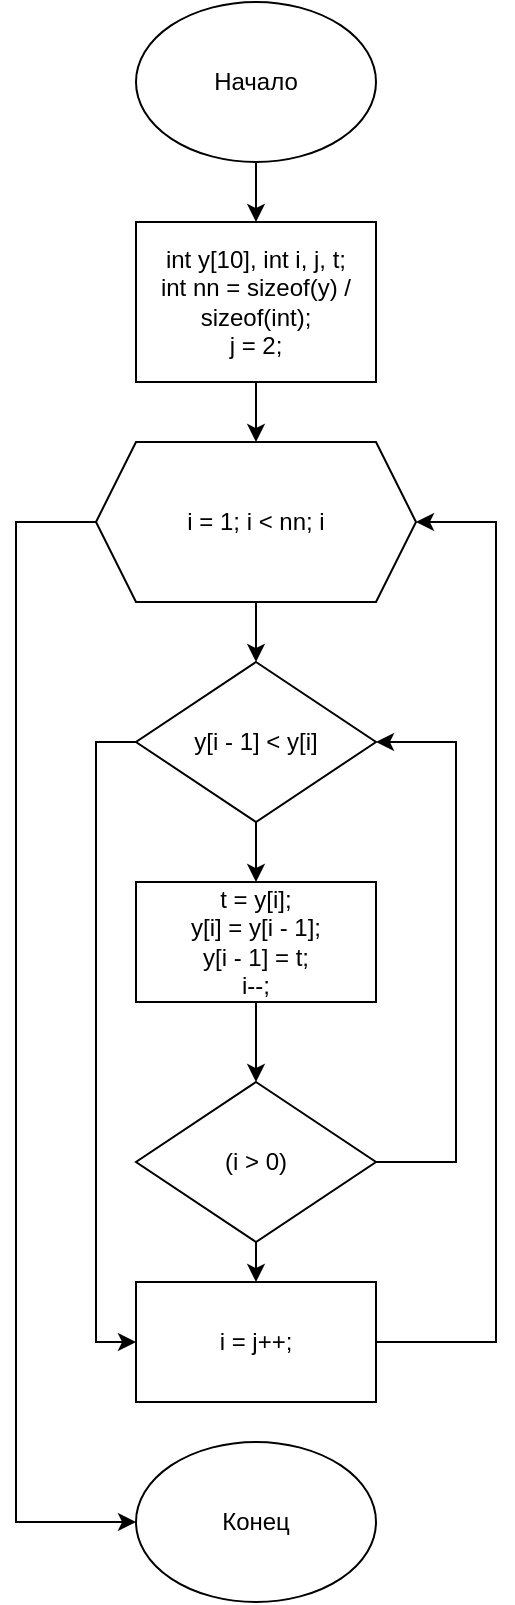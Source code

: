 <mxfile version="14.0.1" type="github">
  <diagram id="x4kDyp667V7Vz_rp1WIJ" name="Page-1">
    <mxGraphModel dx="782" dy="469" grid="1" gridSize="10" guides="1" tooltips="1" connect="1" arrows="1" fold="1" page="1" pageScale="1" pageWidth="827" pageHeight="1169" math="0" shadow="0">
      <root>
        <mxCell id="0" />
        <mxCell id="1" parent="0" />
        <mxCell id="rie95BTHwvW-ylOj8RGJ-9" style="edgeStyle=orthogonalEdgeStyle;rounded=0;orthogonalLoop=1;jettySize=auto;html=1;exitX=0.5;exitY=1;exitDx=0;exitDy=0;entryX=0.5;entryY=0;entryDx=0;entryDy=0;" edge="1" parent="1" source="rie95BTHwvW-ylOj8RGJ-1" target="rie95BTHwvW-ylOj8RGJ-2">
          <mxGeometry relative="1" as="geometry" />
        </mxCell>
        <mxCell id="rie95BTHwvW-ylOj8RGJ-1" value="" style="ellipse;whiteSpace=wrap;html=1;" vertex="1" parent="1">
          <mxGeometry x="280" y="20" width="120" height="80" as="geometry" />
        </mxCell>
        <mxCell id="rie95BTHwvW-ylOj8RGJ-10" style="edgeStyle=orthogonalEdgeStyle;rounded=0;orthogonalLoop=1;jettySize=auto;html=1;exitX=0.5;exitY=1;exitDx=0;exitDy=0;entryX=0.5;entryY=0;entryDx=0;entryDy=0;" edge="1" parent="1" source="rie95BTHwvW-ylOj8RGJ-2" target="rie95BTHwvW-ylOj8RGJ-3">
          <mxGeometry relative="1" as="geometry" />
        </mxCell>
        <mxCell id="rie95BTHwvW-ylOj8RGJ-2" value="" style="rounded=0;whiteSpace=wrap;html=1;" vertex="1" parent="1">
          <mxGeometry x="280" y="130" width="120" height="80" as="geometry" />
        </mxCell>
        <mxCell id="rie95BTHwvW-ylOj8RGJ-11" style="edgeStyle=orthogonalEdgeStyle;rounded=0;orthogonalLoop=1;jettySize=auto;html=1;exitX=0.5;exitY=1;exitDx=0;exitDy=0;entryX=0.5;entryY=0;entryDx=0;entryDy=0;" edge="1" parent="1" source="rie95BTHwvW-ylOj8RGJ-3" target="rie95BTHwvW-ylOj8RGJ-4">
          <mxGeometry relative="1" as="geometry" />
        </mxCell>
        <mxCell id="rie95BTHwvW-ylOj8RGJ-14" style="edgeStyle=orthogonalEdgeStyle;rounded=0;orthogonalLoop=1;jettySize=auto;html=1;exitX=0;exitY=0.5;exitDx=0;exitDy=0;entryX=0;entryY=0.5;entryDx=0;entryDy=0;" edge="1" parent="1" source="rie95BTHwvW-ylOj8RGJ-3" target="rie95BTHwvW-ylOj8RGJ-8">
          <mxGeometry relative="1" as="geometry">
            <Array as="points">
              <mxPoint x="220" y="280" />
              <mxPoint x="220" y="780" />
            </Array>
          </mxGeometry>
        </mxCell>
        <mxCell id="rie95BTHwvW-ylOj8RGJ-3" value="" style="shape=hexagon;perimeter=hexagonPerimeter2;whiteSpace=wrap;html=1;fixedSize=1;" vertex="1" parent="1">
          <mxGeometry x="260" y="240" width="160" height="80" as="geometry" />
        </mxCell>
        <mxCell id="rie95BTHwvW-ylOj8RGJ-12" style="edgeStyle=orthogonalEdgeStyle;rounded=0;orthogonalLoop=1;jettySize=auto;html=1;exitX=0.5;exitY=1;exitDx=0;exitDy=0;entryX=0.5;entryY=0;entryDx=0;entryDy=0;" edge="1" parent="1" source="rie95BTHwvW-ylOj8RGJ-4" target="rie95BTHwvW-ylOj8RGJ-5">
          <mxGeometry relative="1" as="geometry" />
        </mxCell>
        <mxCell id="rie95BTHwvW-ylOj8RGJ-15" style="edgeStyle=orthogonalEdgeStyle;rounded=0;orthogonalLoop=1;jettySize=auto;html=1;exitX=0;exitY=0.5;exitDx=0;exitDy=0;entryX=0;entryY=0.5;entryDx=0;entryDy=0;" edge="1" parent="1" source="rie95BTHwvW-ylOj8RGJ-4" target="rie95BTHwvW-ylOj8RGJ-7">
          <mxGeometry relative="1" as="geometry" />
        </mxCell>
        <mxCell id="rie95BTHwvW-ylOj8RGJ-4" value="" style="rhombus;whiteSpace=wrap;html=1;" vertex="1" parent="1">
          <mxGeometry x="280" y="350" width="120" height="80" as="geometry" />
        </mxCell>
        <mxCell id="rie95BTHwvW-ylOj8RGJ-13" style="edgeStyle=orthogonalEdgeStyle;rounded=0;orthogonalLoop=1;jettySize=auto;html=1;exitX=0.5;exitY=1;exitDx=0;exitDy=0;entryX=0.5;entryY=0;entryDx=0;entryDy=0;" edge="1" parent="1" source="rie95BTHwvW-ylOj8RGJ-5" target="rie95BTHwvW-ylOj8RGJ-6">
          <mxGeometry relative="1" as="geometry" />
        </mxCell>
        <mxCell id="rie95BTHwvW-ylOj8RGJ-5" value="" style="rounded=0;whiteSpace=wrap;html=1;" vertex="1" parent="1">
          <mxGeometry x="280" y="460" width="120" height="60" as="geometry" />
        </mxCell>
        <mxCell id="rie95BTHwvW-ylOj8RGJ-17" style="edgeStyle=orthogonalEdgeStyle;rounded=0;orthogonalLoop=1;jettySize=auto;html=1;exitX=1;exitY=0.5;exitDx=0;exitDy=0;entryX=1;entryY=0.5;entryDx=0;entryDy=0;" edge="1" parent="1" source="rie95BTHwvW-ylOj8RGJ-6" target="rie95BTHwvW-ylOj8RGJ-4">
          <mxGeometry relative="1" as="geometry">
            <Array as="points">
              <mxPoint x="440" y="600" />
              <mxPoint x="440" y="390" />
            </Array>
          </mxGeometry>
        </mxCell>
        <mxCell id="rie95BTHwvW-ylOj8RGJ-18" style="edgeStyle=orthogonalEdgeStyle;rounded=0;orthogonalLoop=1;jettySize=auto;html=1;exitX=0.5;exitY=1;exitDx=0;exitDy=0;entryX=0.5;entryY=0;entryDx=0;entryDy=0;" edge="1" parent="1" source="rie95BTHwvW-ylOj8RGJ-6" target="rie95BTHwvW-ylOj8RGJ-7">
          <mxGeometry relative="1" as="geometry" />
        </mxCell>
        <mxCell id="rie95BTHwvW-ylOj8RGJ-6" value="" style="rhombus;whiteSpace=wrap;html=1;" vertex="1" parent="1">
          <mxGeometry x="280" y="560" width="120" height="80" as="geometry" />
        </mxCell>
        <mxCell id="rie95BTHwvW-ylOj8RGJ-16" style="edgeStyle=orthogonalEdgeStyle;rounded=0;orthogonalLoop=1;jettySize=auto;html=1;exitX=1;exitY=0.5;exitDx=0;exitDy=0;entryX=1;entryY=0.5;entryDx=0;entryDy=0;" edge="1" parent="1" source="rie95BTHwvW-ylOj8RGJ-7" target="rie95BTHwvW-ylOj8RGJ-3">
          <mxGeometry relative="1" as="geometry">
            <Array as="points">
              <mxPoint x="460" y="690" />
              <mxPoint x="460" y="280" />
            </Array>
          </mxGeometry>
        </mxCell>
        <mxCell id="rie95BTHwvW-ylOj8RGJ-7" value="" style="rounded=0;whiteSpace=wrap;html=1;" vertex="1" parent="1">
          <mxGeometry x="280" y="660" width="120" height="60" as="geometry" />
        </mxCell>
        <mxCell id="rie95BTHwvW-ylOj8RGJ-8" value="" style="ellipse;whiteSpace=wrap;html=1;" vertex="1" parent="1">
          <mxGeometry x="280" y="740" width="120" height="80" as="geometry" />
        </mxCell>
        <mxCell id="rie95BTHwvW-ylOj8RGJ-19" value="Начало" style="text;html=1;strokeColor=none;fillColor=none;align=center;verticalAlign=middle;whiteSpace=wrap;rounded=0;" vertex="1" parent="1">
          <mxGeometry x="280" y="50" width="120" height="20" as="geometry" />
        </mxCell>
        <mxCell id="rie95BTHwvW-ylOj8RGJ-20" value="int y[10], int i, j, t;&lt;br&gt;int nn = sizeof(y) / sizeof(int);&lt;br&gt;j = 2;" style="text;html=1;strokeColor=none;fillColor=none;align=center;verticalAlign=middle;whiteSpace=wrap;rounded=0;" vertex="1" parent="1">
          <mxGeometry x="280" y="130" width="120" height="80" as="geometry" />
        </mxCell>
        <mxCell id="rie95BTHwvW-ylOj8RGJ-21" value="i = 1; i &amp;lt; nn; i" style="text;html=1;strokeColor=none;fillColor=none;align=center;verticalAlign=middle;whiteSpace=wrap;rounded=0;" vertex="1" parent="1">
          <mxGeometry x="270" y="260" width="140" height="40" as="geometry" />
        </mxCell>
        <mxCell id="rie95BTHwvW-ylOj8RGJ-22" value="y[i - 1] &amp;lt; y[i]" style="text;html=1;strokeColor=none;fillColor=none;align=center;verticalAlign=middle;whiteSpace=wrap;rounded=0;" vertex="1" parent="1">
          <mxGeometry x="300" y="380" width="80" height="20" as="geometry" />
        </mxCell>
        <mxCell id="rie95BTHwvW-ylOj8RGJ-23" value="&lt;div&gt;t = y[i];&lt;/div&gt;&lt;div&gt;&lt;span&gt;			&lt;/span&gt;y[i] = y[i - 1];&lt;/div&gt;&lt;div&gt;&lt;span&gt;			&lt;/span&gt;y[i - 1] = t;&lt;/div&gt;&lt;div&gt;&lt;span&gt;			&lt;/span&gt;i--;&lt;/div&gt;" style="text;html=1;strokeColor=none;fillColor=none;align=center;verticalAlign=middle;whiteSpace=wrap;rounded=0;" vertex="1" parent="1">
          <mxGeometry x="280" y="460" width="120" height="60" as="geometry" />
        </mxCell>
        <mxCell id="rie95BTHwvW-ylOj8RGJ-24" value="(i &amp;gt; 0)" style="text;html=1;strokeColor=none;fillColor=none;align=center;verticalAlign=middle;whiteSpace=wrap;rounded=0;" vertex="1" parent="1">
          <mxGeometry x="300" y="590" width="80" height="20" as="geometry" />
        </mxCell>
        <mxCell id="rie95BTHwvW-ylOj8RGJ-25" value="i = j++;" style="text;html=1;strokeColor=none;fillColor=none;align=center;verticalAlign=middle;whiteSpace=wrap;rounded=0;" vertex="1" parent="1">
          <mxGeometry x="280" y="660" width="120" height="60" as="geometry" />
        </mxCell>
        <mxCell id="rie95BTHwvW-ylOj8RGJ-26" value="Конец" style="text;html=1;strokeColor=none;fillColor=none;align=center;verticalAlign=middle;whiteSpace=wrap;rounded=0;" vertex="1" parent="1">
          <mxGeometry x="290" y="770" width="100" height="20" as="geometry" />
        </mxCell>
      </root>
    </mxGraphModel>
  </diagram>
</mxfile>
